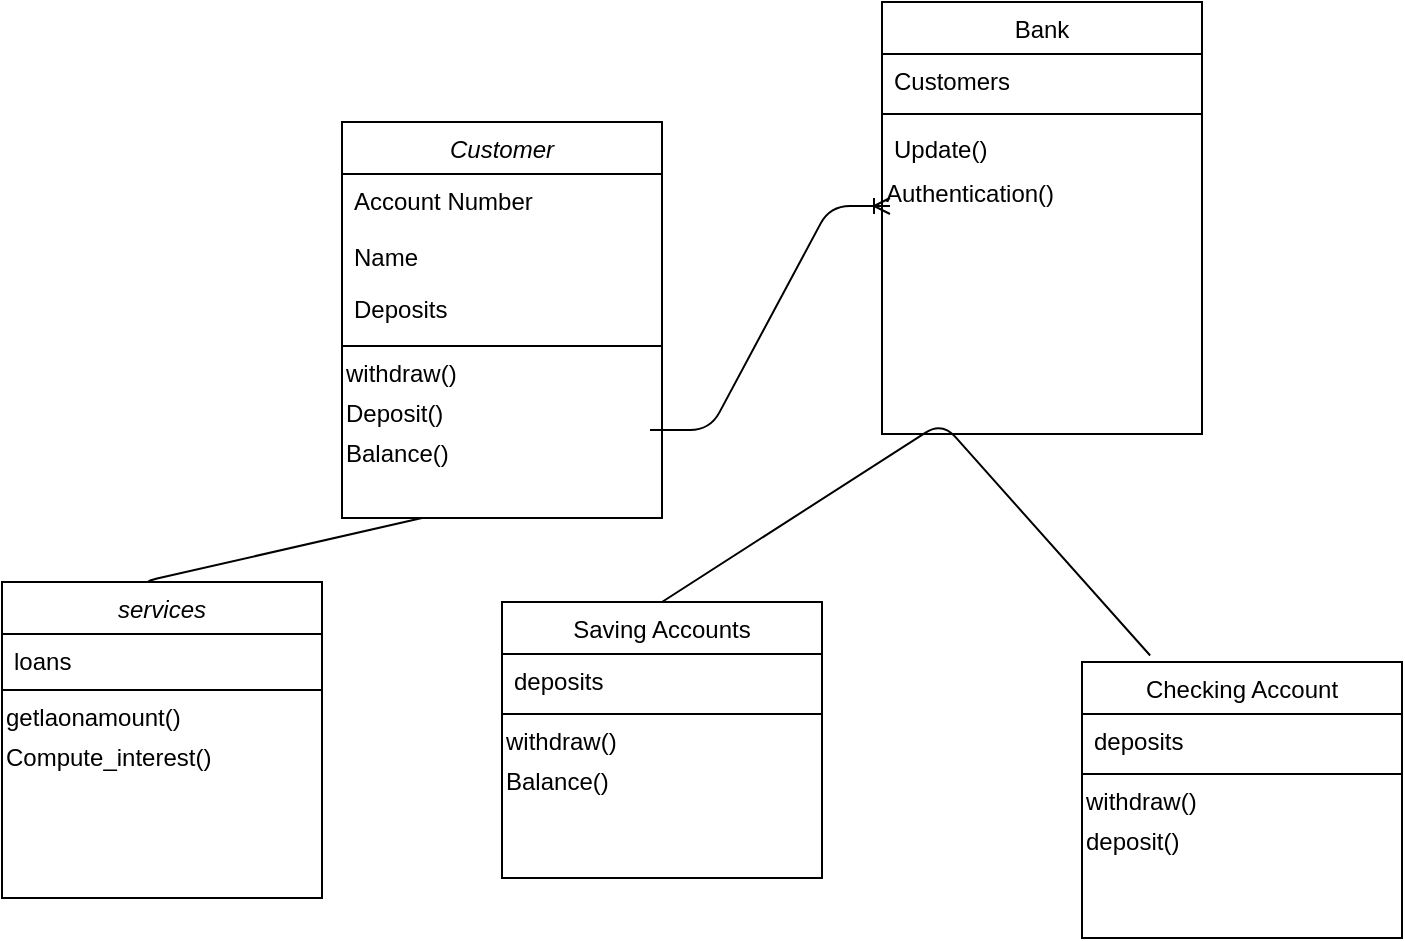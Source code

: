 <mxfile version="13.9.9" type="device"><diagram id="C5RBs43oDa-KdzZeNtuy" name="Page-1"><mxGraphModel dx="1102" dy="642" grid="1" gridSize="10" guides="1" tooltips="1" connect="1" arrows="1" fold="1" page="1" pageScale="1" pageWidth="827" pageHeight="1169" math="0" shadow="0"><root><mxCell id="WIyWlLk6GJQsqaUBKTNV-0"/><mxCell id="WIyWlLk6GJQsqaUBKTNV-1" parent="WIyWlLk6GJQsqaUBKTNV-0"/><mxCell id="zkfFHV4jXpPFQw0GAbJ--0" value="Customer" style="swimlane;fontStyle=2;align=center;verticalAlign=top;childLayout=stackLayout;horizontal=1;startSize=26;horizontalStack=0;resizeParent=1;resizeLast=0;collapsible=1;marginBottom=0;rounded=0;shadow=0;strokeWidth=1;" parent="WIyWlLk6GJQsqaUBKTNV-1" vertex="1"><mxGeometry x="210" y="150" width="160" height="198" as="geometry"><mxRectangle x="230" y="140" width="160" height="26" as="alternateBounds"/></mxGeometry></mxCell><mxCell id="8TiCGX5-e1bxQrzFniU_-0" value="Account Number" style="text;align=left;verticalAlign=top;spacingLeft=4;spacingRight=4;overflow=hidden;rotatable=0;points=[[0,0.5],[1,0.5]];portConstraint=eastwest;rounded=0;shadow=0;html=0;" parent="zkfFHV4jXpPFQw0GAbJ--0" vertex="1"><mxGeometry y="26" width="160" height="28" as="geometry"/></mxCell><mxCell id="zkfFHV4jXpPFQw0GAbJ--1" value="Name" style="text;align=left;verticalAlign=top;spacingLeft=4;spacingRight=4;overflow=hidden;rotatable=0;points=[[0,0.5],[1,0.5]];portConstraint=eastwest;" parent="zkfFHV4jXpPFQw0GAbJ--0" vertex="1"><mxGeometry y="54" width="160" height="26" as="geometry"/></mxCell><mxCell id="NVs7RBh_cJxP5M5Nho9V-1" value="Deposits" style="text;align=left;verticalAlign=top;spacingLeft=4;spacingRight=4;overflow=hidden;rotatable=0;points=[[0,0.5],[1,0.5]];portConstraint=eastwest;rounded=0;shadow=0;html=0;" vertex="1" parent="zkfFHV4jXpPFQw0GAbJ--0"><mxGeometry y="80" width="160" height="28" as="geometry"/></mxCell><mxCell id="zkfFHV4jXpPFQw0GAbJ--4" value="" style="line;html=1;strokeWidth=1;align=left;verticalAlign=middle;spacingTop=-1;spacingLeft=3;spacingRight=3;rotatable=0;labelPosition=right;points=[];portConstraint=eastwest;" parent="zkfFHV4jXpPFQw0GAbJ--0" vertex="1"><mxGeometry y="108" width="160" height="8" as="geometry"/></mxCell><mxCell id="8TiCGX5-e1bxQrzFniU_-29" value="withdraw()" style="text;html=1;align=left;verticalAlign=middle;resizable=0;points=[];autosize=1;" parent="zkfFHV4jXpPFQw0GAbJ--0" vertex="1"><mxGeometry y="116" width="160" height="20" as="geometry"/></mxCell><mxCell id="8TiCGX5-e1bxQrzFniU_-27" value="Deposit()" style="text;html=1;align=left;verticalAlign=middle;resizable=0;points=[];autosize=1;" parent="zkfFHV4jXpPFQw0GAbJ--0" vertex="1"><mxGeometry y="136" width="160" height="20" as="geometry"/></mxCell><mxCell id="NVs7RBh_cJxP5M5Nho9V-3" value="" style="edgeStyle=entityRelationEdgeStyle;fontSize=12;html=1;endArrow=ERoneToMany;entryX=0.025;entryY=0.8;entryDx=0;entryDy=0;entryPerimeter=0;" edge="1" parent="zkfFHV4jXpPFQw0GAbJ--0" target="8TiCGX5-e1bxQrzFniU_-1"><mxGeometry width="100" height="100" relative="1" as="geometry"><mxPoint x="154" y="154" as="sourcePoint"/><mxPoint x="254" y="54" as="targetPoint"/></mxGeometry></mxCell><mxCell id="NVs7RBh_cJxP5M5Nho9V-2" value="Balance()" style="text;html=1;align=left;verticalAlign=middle;resizable=0;points=[];autosize=1;" vertex="1" parent="zkfFHV4jXpPFQw0GAbJ--0"><mxGeometry y="156" width="160" height="20" as="geometry"/></mxCell><mxCell id="zkfFHV4jXpPFQw0GAbJ--6" value="Saving Accounts" style="swimlane;fontStyle=0;align=center;verticalAlign=top;childLayout=stackLayout;horizontal=1;startSize=26;horizontalStack=0;resizeParent=1;resizeLast=0;collapsible=1;marginBottom=0;rounded=0;shadow=0;strokeWidth=1;" parent="WIyWlLk6GJQsqaUBKTNV-1" vertex="1"><mxGeometry x="290" y="390" width="160" height="138" as="geometry"><mxRectangle x="130" y="380" width="160" height="26" as="alternateBounds"/></mxGeometry></mxCell><mxCell id="zkfFHV4jXpPFQw0GAbJ--7" value="deposits" style="text;align=left;verticalAlign=top;spacingLeft=4;spacingRight=4;overflow=hidden;rotatable=0;points=[[0,0.5],[1,0.5]];portConstraint=eastwest;" parent="zkfFHV4jXpPFQw0GAbJ--6" vertex="1"><mxGeometry y="26" width="160" height="26" as="geometry"/></mxCell><mxCell id="zkfFHV4jXpPFQw0GAbJ--9" value="" style="line;html=1;strokeWidth=1;align=left;verticalAlign=middle;spacingTop=-1;spacingLeft=3;spacingRight=3;rotatable=0;labelPosition=right;points=[];portConstraint=eastwest;" parent="zkfFHV4jXpPFQw0GAbJ--6" vertex="1"><mxGeometry y="52" width="160" height="8" as="geometry"/></mxCell><mxCell id="8TiCGX5-e1bxQrzFniU_-2" value="withdraw()" style="text;html=1;align=left;verticalAlign=middle;resizable=0;points=[];autosize=1;" parent="zkfFHV4jXpPFQw0GAbJ--6" vertex="1"><mxGeometry y="60" width="160" height="20" as="geometry"/></mxCell><mxCell id="NVs7RBh_cJxP5M5Nho9V-13" value="Balance()" style="text;html=1;align=left;verticalAlign=middle;resizable=0;points=[];autosize=1;" vertex="1" parent="zkfFHV4jXpPFQw0GAbJ--6"><mxGeometry y="80" width="160" height="20" as="geometry"/></mxCell><mxCell id="zkfFHV4jXpPFQw0GAbJ--17" value="Bank" style="swimlane;fontStyle=0;align=center;verticalAlign=top;childLayout=stackLayout;horizontal=1;startSize=26;horizontalStack=0;resizeParent=1;resizeLast=0;collapsible=1;marginBottom=0;rounded=0;shadow=0;strokeWidth=1;" parent="WIyWlLk6GJQsqaUBKTNV-1" vertex="1"><mxGeometry x="480" y="90" width="160" height="216" as="geometry"><mxRectangle x="550" y="140" width="160" height="26" as="alternateBounds"/></mxGeometry></mxCell><mxCell id="zkfFHV4jXpPFQw0GAbJ--19" value="Customers" style="text;align=left;verticalAlign=top;spacingLeft=4;spacingRight=4;overflow=hidden;rotatable=0;points=[[0,0.5],[1,0.5]];portConstraint=eastwest;rounded=0;shadow=0;html=0;" parent="zkfFHV4jXpPFQw0GAbJ--17" vertex="1"><mxGeometry y="26" width="160" height="26" as="geometry"/></mxCell><mxCell id="zkfFHV4jXpPFQw0GAbJ--23" value="" style="line;html=1;strokeWidth=1;align=left;verticalAlign=middle;spacingTop=-1;spacingLeft=3;spacingRight=3;rotatable=0;labelPosition=right;points=[];portConstraint=eastwest;" parent="zkfFHV4jXpPFQw0GAbJ--17" vertex="1"><mxGeometry y="52" width="160" height="8" as="geometry"/></mxCell><mxCell id="zkfFHV4jXpPFQw0GAbJ--25" value="Update()" style="text;align=left;verticalAlign=top;spacingLeft=4;spacingRight=4;overflow=hidden;rotatable=0;points=[[0,0.5],[1,0.5]];portConstraint=eastwest;" parent="zkfFHV4jXpPFQw0GAbJ--17" vertex="1"><mxGeometry y="60" width="160" height="26" as="geometry"/></mxCell><mxCell id="8TiCGX5-e1bxQrzFniU_-1" value="Authentication()" style="text;html=1;align=left;verticalAlign=middle;resizable=0;points=[];autosize=1;" parent="zkfFHV4jXpPFQw0GAbJ--17" vertex="1"><mxGeometry y="86" width="160" height="20" as="geometry"/></mxCell><mxCell id="8TiCGX5-e1bxQrzFniU_-21" value="services" style="swimlane;fontStyle=2;align=center;verticalAlign=top;childLayout=stackLayout;horizontal=1;startSize=26;horizontalStack=0;resizeParent=1;resizeLast=0;collapsible=1;marginBottom=0;rounded=0;shadow=0;strokeWidth=1;" parent="WIyWlLk6GJQsqaUBKTNV-1" vertex="1"><mxGeometry x="40" y="380" width="160" height="158" as="geometry"><mxRectangle x="230" y="140" width="160" height="26" as="alternateBounds"/></mxGeometry></mxCell><mxCell id="8TiCGX5-e1bxQrzFniU_-23" value="loans" style="text;align=left;verticalAlign=top;spacingLeft=4;spacingRight=4;overflow=hidden;rotatable=0;points=[[0,0.5],[1,0.5]];portConstraint=eastwest;rounded=0;shadow=0;html=0;" parent="8TiCGX5-e1bxQrzFniU_-21" vertex="1"><mxGeometry y="26" width="160" height="24" as="geometry"/></mxCell><mxCell id="8TiCGX5-e1bxQrzFniU_-25" value="" style="line;html=1;strokeWidth=1;align=left;verticalAlign=middle;spacingTop=-1;spacingLeft=3;spacingRight=3;rotatable=0;labelPosition=right;points=[];portConstraint=eastwest;" parent="8TiCGX5-e1bxQrzFniU_-21" vertex="1"><mxGeometry y="50" width="160" height="8" as="geometry"/></mxCell><mxCell id="8TiCGX5-e1bxQrzFniU_-42" value="getlaonamount()" style="text;html=1;align=left;verticalAlign=middle;resizable=0;points=[];autosize=1;" parent="8TiCGX5-e1bxQrzFniU_-21" vertex="1"><mxGeometry y="58" width="160" height="20" as="geometry"/></mxCell><mxCell id="NVs7RBh_cJxP5M5Nho9V-12" value="Compute_interest()" style="text;html=1;align=left;verticalAlign=middle;resizable=0;points=[];autosize=1;" vertex="1" parent="8TiCGX5-e1bxQrzFniU_-21"><mxGeometry y="78" width="160" height="20" as="geometry"/></mxCell><mxCell id="8TiCGX5-e1bxQrzFniU_-35" value="" style="endArrow=none;html=1;entryX=0.25;entryY=1;entryDx=0;entryDy=0;" parent="WIyWlLk6GJQsqaUBKTNV-1" target="zkfFHV4jXpPFQw0GAbJ--0" edge="1"><mxGeometry width="50" height="50" relative="1" as="geometry"><mxPoint x="120" y="380" as="sourcePoint"/><mxPoint x="160" y="300" as="targetPoint"/><Array as="points"><mxPoint x="110" y="380"/></Array></mxGeometry></mxCell><mxCell id="8TiCGX5-e1bxQrzFniU_-40" value="" style="endArrow=none;html=1;exitX=0.5;exitY=0;exitDx=0;exitDy=0;entryX=0.588;entryY=0.014;entryDx=0;entryDy=0;entryPerimeter=0;" parent="WIyWlLk6GJQsqaUBKTNV-1" source="zkfFHV4jXpPFQw0GAbJ--6" edge="1"><mxGeometry width="50" height="50" relative="1" as="geometry"><mxPoint x="370" y="416" as="sourcePoint"/><mxPoint x="614.08" y="416.75" as="targetPoint"/><Array as="points"><mxPoint x="510" y="300"/></Array></mxGeometry></mxCell><mxCell id="NVs7RBh_cJxP5M5Nho9V-6" value="Checking Account" style="swimlane;fontStyle=0;align=center;verticalAlign=top;childLayout=stackLayout;horizontal=1;startSize=26;horizontalStack=0;resizeParent=1;resizeLast=0;collapsible=1;marginBottom=0;rounded=0;shadow=0;strokeWidth=1;" vertex="1" parent="WIyWlLk6GJQsqaUBKTNV-1"><mxGeometry x="580" y="420" width="160" height="138" as="geometry"><mxRectangle x="130" y="380" width="160" height="26" as="alternateBounds"/></mxGeometry></mxCell><mxCell id="NVs7RBh_cJxP5M5Nho9V-7" value="deposits" style="text;align=left;verticalAlign=top;spacingLeft=4;spacingRight=4;overflow=hidden;rotatable=0;points=[[0,0.5],[1,0.5]];portConstraint=eastwest;" vertex="1" parent="NVs7RBh_cJxP5M5Nho9V-6"><mxGeometry y="26" width="160" height="26" as="geometry"/></mxCell><mxCell id="NVs7RBh_cJxP5M5Nho9V-8" value="" style="line;html=1;strokeWidth=1;align=left;verticalAlign=middle;spacingTop=-1;spacingLeft=3;spacingRight=3;rotatable=0;labelPosition=right;points=[];portConstraint=eastwest;" vertex="1" parent="NVs7RBh_cJxP5M5Nho9V-6"><mxGeometry y="52" width="160" height="8" as="geometry"/></mxCell><mxCell id="NVs7RBh_cJxP5M5Nho9V-9" value="withdraw()" style="text;html=1;align=left;verticalAlign=middle;resizable=0;points=[];autosize=1;" vertex="1" parent="NVs7RBh_cJxP5M5Nho9V-6"><mxGeometry y="60" width="160" height="20" as="geometry"/></mxCell><mxCell id="NVs7RBh_cJxP5M5Nho9V-10" value="deposit()" style="text;html=1;align=left;verticalAlign=middle;resizable=0;points=[];autosize=1;" vertex="1" parent="NVs7RBh_cJxP5M5Nho9V-6"><mxGeometry y="80" width="160" height="20" as="geometry"/></mxCell></root></mxGraphModel></diagram></mxfile>